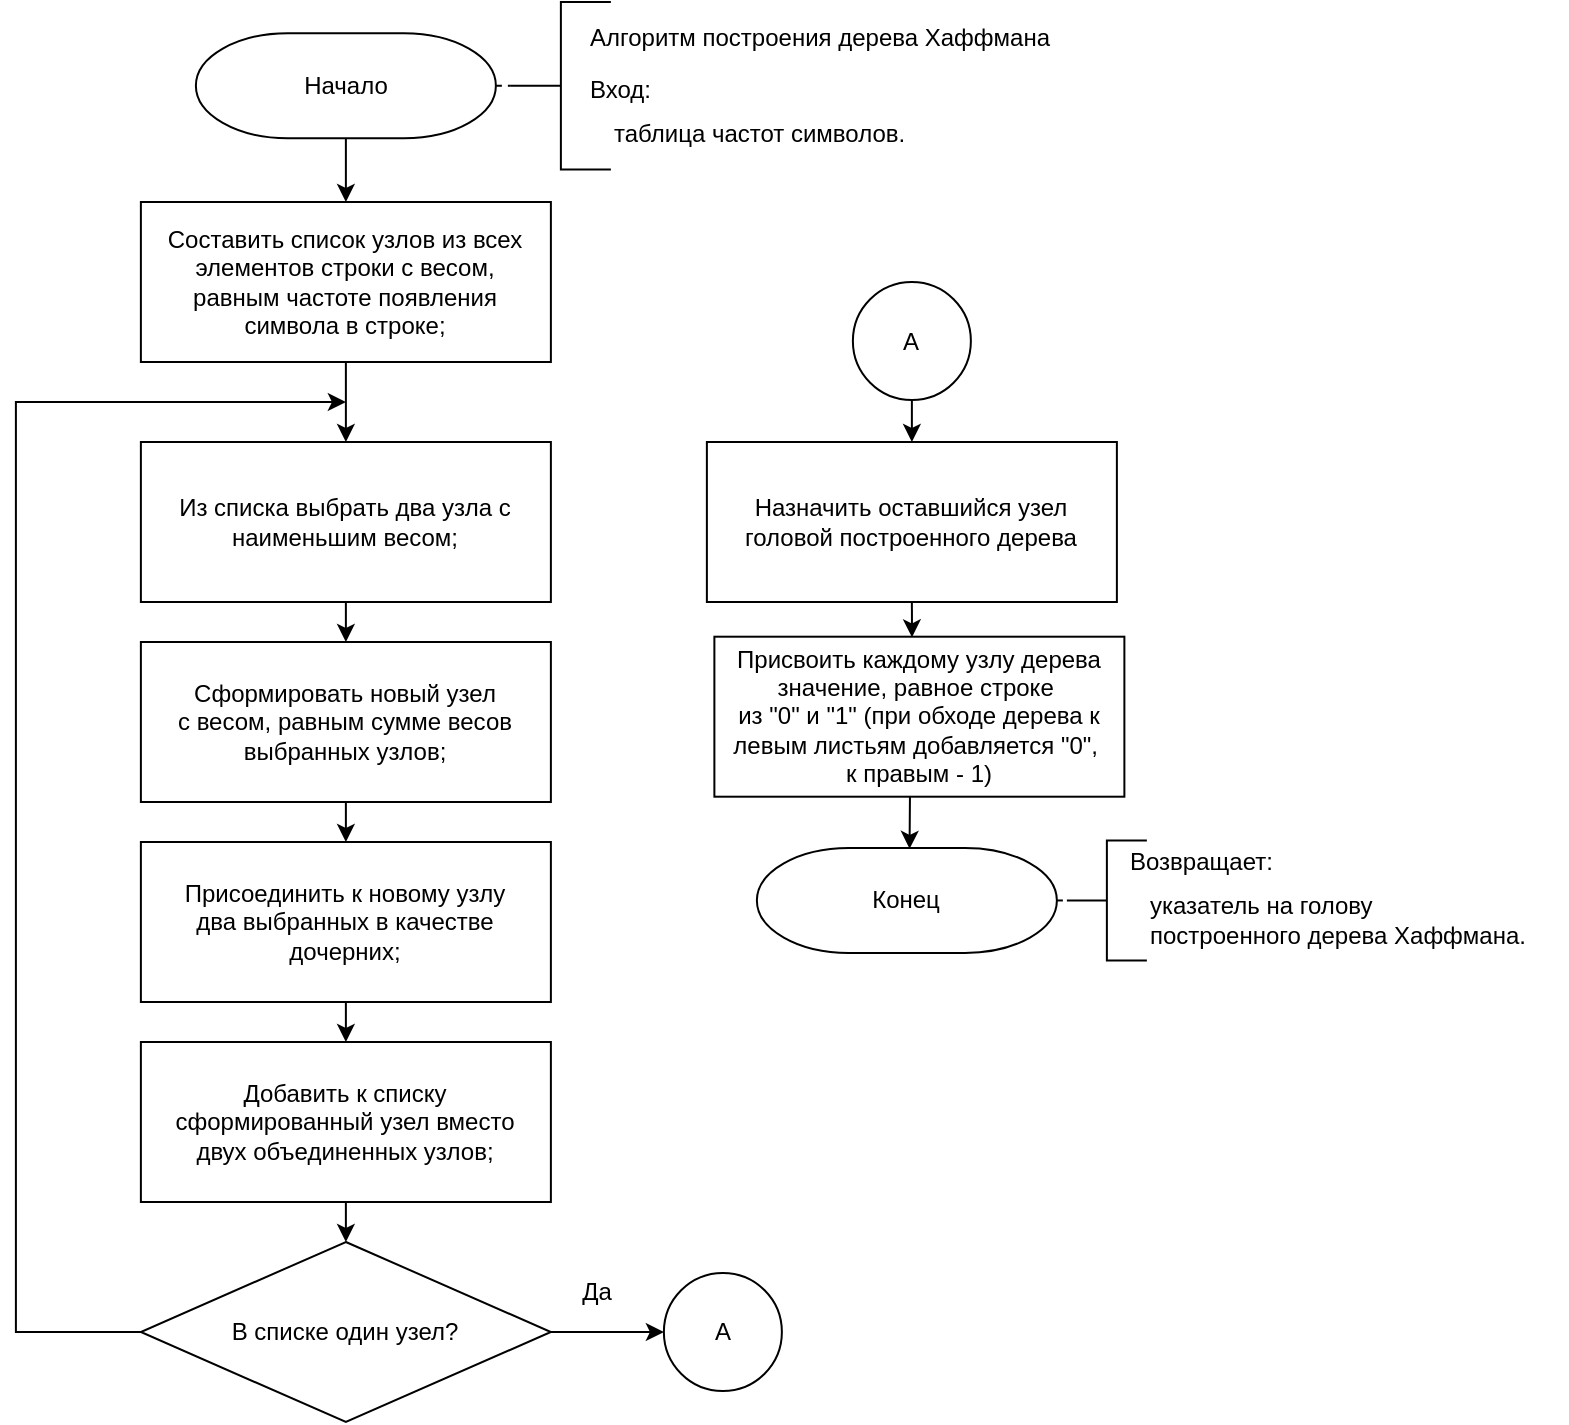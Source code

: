 <mxfile>
    <diagram id="tPg7lvVMtvuBfPQgrAko" name="Страница 1">
        <mxGraphModel dx="1195" dy="871" grid="1" gridSize="10" guides="1" tooltips="1" connect="1" arrows="1" fold="1" page="1" pageScale="1" pageWidth="827" pageHeight="1169" math="0" shadow="0">
            <root>
                <mxCell id="0"/>
                <mxCell id="1" parent="0"/>
                <mxCell id="76" style="edgeStyle=none;html=1;entryX=0;entryY=0.5;entryDx=0;entryDy=0;entryPerimeter=0;fontSize=12;endArrow=none;endFill=0;dashed=1;exitX=1;exitY=0.5;exitDx=0;exitDy=0;exitPerimeter=0;" parent="1" source="78" target="79" edge="1">
                    <mxGeometry relative="1" as="geometry">
                        <mxPoint x="265.94" y="61.88" as="sourcePoint"/>
                    </mxGeometry>
                </mxCell>
                <mxCell id="77" style="edgeStyle=none;html=1;exitX=0.5;exitY=1;exitDx=0;exitDy=0;exitPerimeter=0;" parent="1" source="78" target="84" edge="1">
                    <mxGeometry relative="1" as="geometry"/>
                </mxCell>
                <mxCell id="78" value="Начало" style="strokeWidth=1;html=1;shape=mxgraph.flowchart.terminator;whiteSpace=wrap;strokeColor=default;gradientColor=none;" parent="1" vertex="1">
                    <mxGeometry x="115.94" y="25.63" width="150" height="52.5" as="geometry"/>
                </mxCell>
                <mxCell id="79" value="" style="strokeWidth=1;html=1;shape=mxgraph.flowchart.annotation_2;align=left;labelPosition=right;pointerEvents=1;strokeColor=default;fontSize=13;gradientColor=none;" parent="1" vertex="1">
                    <mxGeometry x="273.44" y="10" width="50" height="83.75" as="geometry"/>
                </mxCell>
                <mxCell id="80" value="&lt;span style=&quot;font-size: 12px;&quot;&gt;&lt;font style=&quot;color: rgb(0, 0, 0);&quot;&gt;Алгоритм построения дерева Хаффмана&lt;/font&gt;&lt;/span&gt;" style="text;html=1;align=left;verticalAlign=middle;resizable=0;points=[];autosize=1;strokeColor=none;fillColor=none;fontSize=13;strokeWidth=1;" parent="1" vertex="1">
                    <mxGeometry x="310.94" y="12.42" width="260" height="30" as="geometry"/>
                </mxCell>
                <mxCell id="81" value="Вход:" style="text;html=1;align=left;verticalAlign=middle;resizable=0;points=[];autosize=1;strokeColor=none;fillColor=none;fontSize=12;" parent="1" vertex="1">
                    <mxGeometry x="310.94" y="38.82" width="50" height="30" as="geometry"/>
                </mxCell>
                <mxCell id="82" value="таблица частот символов." style="text;html=1;align=left;verticalAlign=middle;resizable=0;points=[];autosize=1;strokeColor=none;fillColor=none;fontSize=12;" parent="1" vertex="1">
                    <mxGeometry x="323.44" y="61.33" width="170" height="30" as="geometry"/>
                </mxCell>
                <mxCell id="83" style="edgeStyle=none;html=1;exitX=0.5;exitY=1;exitDx=0;exitDy=0;entryX=0.5;entryY=0;entryDx=0;entryDy=0;" parent="1" source="84" target="91" edge="1">
                    <mxGeometry relative="1" as="geometry">
                        <mxPoint x="190.94" y="229.38" as="targetPoint"/>
                    </mxGeometry>
                </mxCell>
                <mxCell id="84" value="Составить список узлов из всех элементов строки с весом, &lt;br&gt;равным частоте появления &lt;br&gt;символа в строке;" style="rounded=0;whiteSpace=wrap;html=1;strokeColor=default;strokeWidth=1;fontSize=12;gradientColor=none;" parent="1" vertex="1">
                    <mxGeometry x="88.44" y="110" width="205" height="80" as="geometry"/>
                </mxCell>
                <mxCell id="85" value="Конец" style="strokeWidth=1;html=1;shape=mxgraph.flowchart.terminator;whiteSpace=wrap;strokeColor=default;gradientColor=none;" parent="1" vertex="1">
                    <mxGeometry x="396.44" y="432.98" width="150" height="52.5" as="geometry"/>
                </mxCell>
                <mxCell id="86" style="edgeStyle=none;html=1;entryX=0;entryY=0.5;entryDx=0;entryDy=0;entryPerimeter=0;fontSize=12;endArrow=none;endFill=0;dashed=1;exitX=1;exitY=0.5;exitDx=0;exitDy=0;exitPerimeter=0;" parent="1" source="85" target="87" edge="1">
                    <mxGeometry relative="1" as="geometry">
                        <mxPoint x="711.44" y="419.23" as="sourcePoint"/>
                    </mxGeometry>
                </mxCell>
                <mxCell id="87" value="" style="strokeWidth=1;html=1;shape=mxgraph.flowchart.annotation_2;align=left;labelPosition=right;pointerEvents=1;strokeColor=default;fontSize=13;gradientColor=none;" parent="1" vertex="1">
                    <mxGeometry x="551.44" y="429.23" width="40" height="60" as="geometry"/>
                </mxCell>
                <mxCell id="88" value="Возвращает:" style="text;html=1;align=left;verticalAlign=middle;resizable=0;points=[];autosize=1;strokeColor=none;fillColor=none;fontSize=12;" parent="1" vertex="1">
                    <mxGeometry x="581.44" y="425.48" width="100" height="30" as="geometry"/>
                </mxCell>
                <mxCell id="89" value="указатель на голову&amp;nbsp;&lt;div&gt;&lt;font style=&quot;color: rgb(0, 0, 0);&quot;&gt;построенного дерева Хаффмана.&lt;/font&gt;&lt;/div&gt;" style="text;html=1;align=left;verticalAlign=middle;resizable=0;points=[];autosize=1;strokeColor=none;fillColor=none;fontSize=12;" parent="1" vertex="1">
                    <mxGeometry x="591.44" y="449.23" width="210" height="40" as="geometry"/>
                </mxCell>
                <mxCell id="90" style="edgeStyle=orthogonalEdgeStyle;rounded=0;html=1;exitX=0.5;exitY=1;exitDx=0;exitDy=0;entryX=0.5;entryY=0;entryDx=0;entryDy=0;" parent="1" source="91" target="93" edge="1">
                    <mxGeometry relative="1" as="geometry"/>
                </mxCell>
                <mxCell id="91" value="Из списка выбрать два узла с наименьшим весом;" style="rounded=0;whiteSpace=wrap;html=1;strokeColor=default;strokeWidth=1;fontSize=12;gradientColor=none;" parent="1" vertex="1">
                    <mxGeometry x="88.44" y="230" width="205" height="80" as="geometry"/>
                </mxCell>
                <mxCell id="92" style="edgeStyle=orthogonalEdgeStyle;rounded=0;html=1;exitX=0.5;exitY=1;exitDx=0;exitDy=0;entryX=0.5;entryY=0;entryDx=0;entryDy=0;" parent="1" source="93" target="95" edge="1">
                    <mxGeometry relative="1" as="geometry"/>
                </mxCell>
                <mxCell id="93" value="Сформировать новый узел &lt;br&gt;с весом, равным сумме весов выбранных узлов;" style="rounded=0;whiteSpace=wrap;html=1;strokeColor=default;strokeWidth=1;fontSize=12;gradientColor=none;" parent="1" vertex="1">
                    <mxGeometry x="88.44" y="330" width="205" height="80" as="geometry"/>
                </mxCell>
                <mxCell id="94" style="edgeStyle=orthogonalEdgeStyle;rounded=0;html=1;exitX=0.5;exitY=1;exitDx=0;exitDy=0;entryX=0.5;entryY=0;entryDx=0;entryDy=0;" parent="1" source="95" target="97" edge="1">
                    <mxGeometry relative="1" as="geometry"/>
                </mxCell>
                <mxCell id="95" value="Присоединить к новому узлу&lt;br&gt;два выбранных в качестве дочерних;" style="rounded=0;whiteSpace=wrap;html=1;strokeColor=default;strokeWidth=1;fontSize=12;gradientColor=none;" parent="1" vertex="1">
                    <mxGeometry x="88.44" y="430" width="205" height="80" as="geometry"/>
                </mxCell>
                <mxCell id="96" style="edgeStyle=orthogonalEdgeStyle;rounded=0;html=1;exitX=0.5;exitY=1;exitDx=0;exitDy=0;entryX=0.5;entryY=0;entryDx=0;entryDy=0;" parent="1" source="97" target="100" edge="1">
                    <mxGeometry relative="1" as="geometry"/>
                </mxCell>
                <mxCell id="97" value="Добавить к списку сформированный узел вместо &lt;br&gt;двух объединенных узлов;" style="rounded=0;whiteSpace=wrap;html=1;strokeColor=default;strokeWidth=1;fontSize=12;gradientColor=none;" parent="1" vertex="1">
                    <mxGeometry x="88.44" y="530" width="205" height="80" as="geometry"/>
                </mxCell>
                <mxCell id="98" style="edgeStyle=orthogonalEdgeStyle;rounded=0;html=1;exitX=0;exitY=0.5;exitDx=0;exitDy=0;" parent="1" source="100" edge="1">
                    <mxGeometry relative="1" as="geometry">
                        <mxPoint x="190.94" y="210" as="targetPoint"/>
                        <Array as="points">
                            <mxPoint x="25.94" y="675"/>
                            <mxPoint x="25.94" y="210"/>
                        </Array>
                    </mxGeometry>
                </mxCell>
                <mxCell id="112" style="edgeStyle=none;html=1;exitX=1;exitY=0.5;exitDx=0;exitDy=0;entryX=0;entryY=0.5;entryDx=0;entryDy=0;" edge="1" parent="1" source="100" target="109">
                    <mxGeometry relative="1" as="geometry"/>
                </mxCell>
                <mxCell id="100" value="&lt;font style=&quot;color: rgb(0, 0, 0);&quot;&gt;В списке один узел?&lt;/font&gt;" style="rhombus;whiteSpace=wrap;html=1;" parent="1" vertex="1">
                    <mxGeometry x="88.44" y="630" width="205" height="90" as="geometry"/>
                </mxCell>
                <mxCell id="101" style="edgeStyle=orthogonalEdgeStyle;rounded=0;html=1;exitX=0.477;exitY=1.002;exitDx=0;exitDy=0;entryX=0.509;entryY=0.008;entryDx=0;entryDy=0;entryPerimeter=0;exitPerimeter=0;" parent="1" source="107" target="85" edge="1">
                    <mxGeometry relative="1" as="geometry">
                        <mxPoint x="471.07" y="401.76" as="sourcePoint"/>
                        <mxPoint x="473.94" y="422.0" as="targetPoint"/>
                        <Array as="points">
                            <mxPoint x="472.44" y="403.6"/>
                            <mxPoint x="472.44" y="403.6"/>
                        </Array>
                    </mxGeometry>
                </mxCell>
                <mxCell id="102" value="Назначить оставшийся узел головой построенного дерева" style="rounded=0;whiteSpace=wrap;html=1;strokeColor=default;strokeWidth=1;fontSize=12;gradientColor=none;" parent="1" vertex="1">
                    <mxGeometry x="371.44" y="230" width="205" height="80" as="geometry"/>
                </mxCell>
                <mxCell id="105" value="Да" style="text;html=1;align=center;verticalAlign=middle;resizable=0;points=[];autosize=1;strokeColor=none;fillColor=none;" parent="1" vertex="1">
                    <mxGeometry x="295.94" y="640" width="40" height="30" as="geometry"/>
                </mxCell>
                <mxCell id="107" value="Присвоить каждому узлу дерева значение, равное строке&amp;nbsp;&lt;div&gt;&lt;font&gt;&lt;font&gt;&lt;font style=&quot;color: rgb(0, 0, 0);&quot;&gt;из &quot;0&quot; и &quot;1&quot;&amp;nbsp;&lt;/font&gt;&lt;span style=&quot;background-color: transparent;&quot;&gt;&lt;font style=&quot;color: rgb(0, 0, 0);&quot;&gt;(при обходе дерева&amp;nbsp;&lt;/font&gt;&lt;/span&gt;&lt;span style=&quot;background-color: transparent;&quot;&gt;&lt;font style=&quot;color: rgb(0, 0, 0);&quot;&gt;к левым листьям&amp;nbsp;&lt;/font&gt;&lt;/span&gt;&lt;/font&gt;&lt;span style=&quot;background-color: transparent;&quot;&gt;&lt;font style=&quot;color: rgb(0, 0, 0);&quot;&gt;добавляется &quot;0&quot;,&amp;nbsp;&lt;/font&gt;&lt;/span&gt;&lt;/font&gt;&lt;div&gt;&lt;span style=&quot;background-color: transparent;&quot;&gt;&lt;font style=&quot;color: rgb(0, 0, 0);&quot;&gt;к правым - 1)&lt;/font&gt;&lt;/span&gt;&lt;/div&gt;&lt;/div&gt;" style="rounded=0;whiteSpace=wrap;html=1;strokeColor=default;strokeWidth=1;fontSize=12;gradientColor=none;" parent="1" vertex="1">
                    <mxGeometry x="375.19" y="327.35" width="205" height="80" as="geometry"/>
                </mxCell>
                <mxCell id="108" style="edgeStyle=none;html=1;exitX=0.5;exitY=1;exitDx=0;exitDy=0;entryX=0.482;entryY=0.004;entryDx=0;entryDy=0;entryPerimeter=0;" parent="1" source="102" target="107" edge="1">
                    <mxGeometry relative="1" as="geometry"/>
                </mxCell>
                <mxCell id="109" value="A" style="ellipse;whiteSpace=wrap;html=1;aspect=fixed;" vertex="1" parent="1">
                    <mxGeometry x="349.94" y="645.5" width="59" height="59" as="geometry"/>
                </mxCell>
                <mxCell id="111" style="edgeStyle=none;html=1;exitX=0.5;exitY=1;exitDx=0;exitDy=0;entryX=0.5;entryY=0;entryDx=0;entryDy=0;" edge="1" parent="1" source="110" target="102">
                    <mxGeometry relative="1" as="geometry"/>
                </mxCell>
                <mxCell id="110" value="A" style="ellipse;whiteSpace=wrap;html=1;aspect=fixed;" vertex="1" parent="1">
                    <mxGeometry x="444.44" y="150" width="59" height="59" as="geometry"/>
                </mxCell>
            </root>
        </mxGraphModel>
    </diagram>
</mxfile>